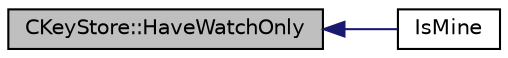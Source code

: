 digraph "CKeyStore::HaveWatchOnly"
{
  edge [fontname="Helvetica",fontsize="10",labelfontname="Helvetica",labelfontsize="10"];
  node [fontname="Helvetica",fontsize="10",shape=record];
  rankdir="LR";
  Node146 [label="CKeyStore::HaveWatchOnly",height=0.2,width=0.4,color="black", fillcolor="grey75", style="filled", fontcolor="black"];
  Node146 -> Node147 [dir="back",color="midnightblue",fontsize="10",style="solid",fontname="Helvetica"];
  Node147 [label="IsMine",height=0.2,width=0.4,color="black", fillcolor="white", style="filled",URL="$de/d7f/script_8h.html#ae1531a999ac1bfa59d70cfc984f1266b"];
}
